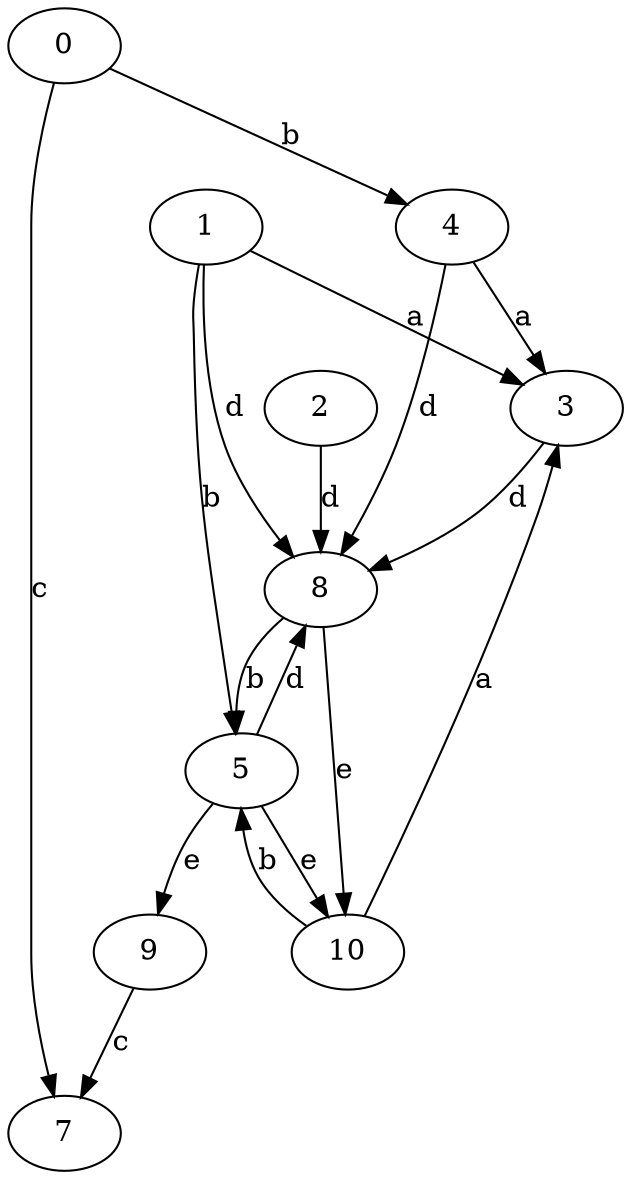 strict digraph  {
0;
3;
4;
5;
7;
8;
1;
9;
10;
2;
0 -> 4  [label=b];
0 -> 7  [label=c];
3 -> 8  [label=d];
4 -> 3  [label=a];
4 -> 8  [label=d];
5 -> 8  [label=d];
5 -> 9  [label=e];
5 -> 10  [label=e];
8 -> 5  [label=b];
8 -> 10  [label=e];
1 -> 3  [label=a];
1 -> 5  [label=b];
1 -> 8  [label=d];
9 -> 7  [label=c];
10 -> 3  [label=a];
10 -> 5  [label=b];
2 -> 8  [label=d];
}
